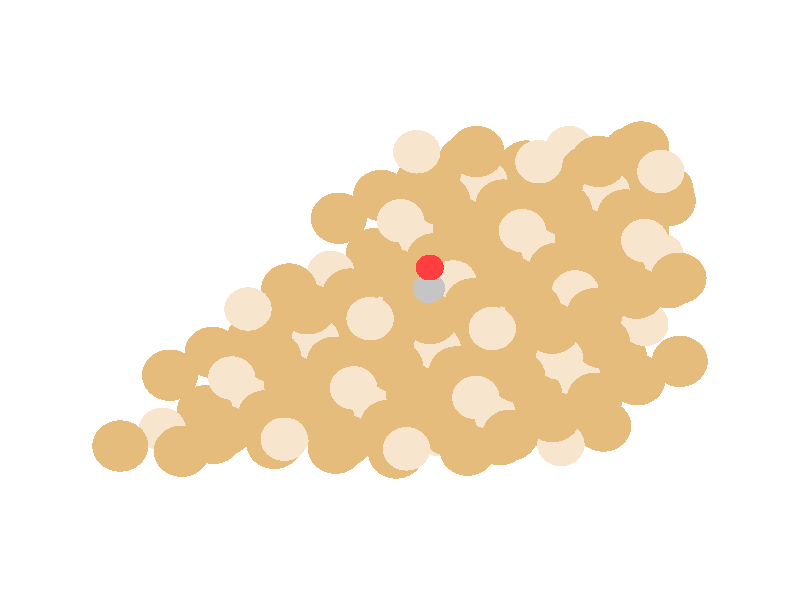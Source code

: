 #include "colors.inc"
#include "finish.inc"

global_settings {assumed_gamma 1 max_trace_level 6}
background {color White}
camera {orthographic
  right -33.46*x up 27.37*y
  direction 1.00*z
  location <0,0,50.00> look_at <0,0,0>}
light_source {<  2.00,   3.00,  40.00> color White
  area_light <0.70, 0, 0>, <0, 0.70, 0>, 3, 3
  adaptive 1 jitter}

#declare simple = finish {phong 0.7}
#declare pale = finish {ambient .5 diffuse .85 roughness .001 specular 0.200 }
#declare intermediate = finish {ambient 0.3 diffuse 0.6 specular 0.10 roughness 0.04 }
#declare vmd = finish {ambient .0 diffuse .65 phong 0.1 phong_size 40. specular 0.500 }
#declare jmol = finish {ambient .2 diffuse .6 specular 1 roughness .001 metallic}
#declare ase2 = finish {ambient 0.05 brilliance 3 diffuse 0.6 metallic specular 0.70 roughness 0.04 reflection 0.15}
#declare ase3 = finish {ambient .15 brilliance 2 diffuse .6 metallic specular 1. roughness .001 reflection .0}
#declare glass = finish {ambient .05 diffuse .3 specular 1. roughness .001}
#declare glass2 = finish {ambient .0 diffuse .3 specular 1. reflection .25 roughness .001}
#declare Rcell = 0.070;
#declare Rbond = 0.100;

#macro atom(LOC, R, COL, TRANS, FIN)
  sphere{LOC, R texture{pigment{color COL transmit TRANS} finish{FIN}}}
#end
#macro constrain(LOC, R, COL, TRANS FIN)
union{torus{R, Rcell rotate 45*z texture{pigment{color COL transmit TRANS} finish{FIN}}}
      torus{R, Rcell rotate -45*z texture{pigment{color COL transmit TRANS} finish{FIN}}}
      translate LOC}
#end

atom(<-11.70,  -6.66,  -1.03>, 1.17, rgb <0.78, 0.50, 0.20>, 0.0, simple) // #0 
atom(< -8.16,  -5.06,  -4.42>, 1.17, rgb <0.78, 0.50, 0.20>, 0.0, simple) // #1 
atom(< -7.38,  -5.96,  -2.12>, 1.17, rgb <0.78, 0.50, 0.20>, 0.0, simple) // #2 
atom(< -9.13,  -6.90,  -0.50>, 1.17, rgb <0.78, 0.50, 0.20>, 0.0, simple) // #3 
atom(< -5.62,  -5.28,  -3.89>, 1.17, rgb <0.78, 0.50, 0.20>, 0.0, simple) // #4 
atom(< -9.62,  -3.43,  -3.18>, 1.17, rgb <0.78, 0.50, 0.20>, 0.0, simple) // #5 
atom(< -7.04,  -3.56,  -2.73>, 0.99, rgb <0.94, 0.78, 0.62>, 0.0, simple) // #6 
atom(< -9.94,  -5.90,  -2.64>, 0.99, rgb <0.94, 0.78, 0.62>, 0.0, simple) // #7 
atom(< -4.61,  -3.37,  -7.88>, 1.17, rgb <0.78, 0.50, 0.20>, 0.0, simple) // #8 
atom(< -1.06,  -1.69, -11.34>, 1.17, rgb <0.78, 0.50, 0.20>, 0.0, simple) // #9 
atom(< -3.83,  -4.43,  -5.64>, 1.17, rgb <0.78, 0.50, 0.20>, 0.0, simple) // #10 
atom(< -0.28,  -2.75,  -9.09>, 1.17, rgb <0.78, 0.50, 0.20>, 0.0, simple) // #11 
atom(< -2.07,  -3.59,  -7.35>, 1.17, rgb <0.78, 0.50, 0.20>, 0.0, simple) // #12 
atom(<  1.48,  -1.91, -10.81>, 1.17, rgb <0.78, 0.50, 0.20>, 0.0, simple) // #13 
atom(< -5.26,  -6.54,  -6.13>, 1.17, rgb <0.78, 0.50, 0.20>, 0.0, simple) // #14 
atom(< -1.71,  -4.85,  -9.59>, 1.17, rgb <0.78, 0.50, 0.20>, 0.0, simple) // #15 
atom(< -6.04,  -5.48,  -8.38>, 1.17, rgb <0.78, 0.50, 0.20>, 0.0, simple) // #16 
atom(< -2.53,   0.00, -10.04>, 1.17, rgb <0.78, 0.50, 0.20>, 0.0, simple) // #17 
atom(< -7.80,  -6.31,  -6.66>, 1.17, rgb <0.78, 0.50, 0.20>, 0.0, simple) // #18 
atom(< -4.25,  -4.63, -10.12>, 1.17, rgb <0.78, 0.50, 0.20>, 0.0, simple) // #19 
atom(< -4.64,   0.50,  -6.14>, 1.17, rgb <0.78, 0.50, 0.20>, 0.0, simple) // #20 
atom(< -1.10,   2.11,  -9.54>, 1.17, rgb <0.78, 0.50, 0.20>, 0.0, simple) // #21 
atom(< -3.86,  -0.40,  -3.78>, 1.17, rgb <0.78, 0.50, 0.20>, 0.0, simple) // #22 
atom(< -0.32,   1.21,  -7.24>, 1.17, rgb <0.78, 0.50, 0.20>, 0.0, simple) // #23 
atom(< -2.08,   0.27,  -5.61>, 1.17, rgb <0.78, 0.50, 0.20>, 0.0, simple) // #24 
atom(<  1.44,   1.88,  -9.01>, 1.17, rgb <0.78, 0.50, 0.20>, 0.0, simple) // #25 
atom(< -5.30,  -2.61,  -4.26>, 1.17, rgb <0.78, 0.50, 0.20>, 0.0, simple) // #26 
atom(< -1.76,  -1.06,  -7.79>, 1.17, rgb <0.78, 0.50, 0.20>, 0.0, simple) // #27 
atom(< -6.07,  -1.74,  -6.65>, 1.17, rgb <0.78, 0.50, 0.20>, 0.0, simple) // #28 
atom(< -2.56,   3.73,  -8.29>, 1.17, rgb <0.78, 0.50, 0.20>, 0.0, simple) // #29 
atom(< -7.84,  -2.39,  -4.80>, 1.17, rgb <0.78, 0.50, 0.20>, 0.0, simple) // #30 
atom(< -4.29,  -0.84,  -8.32>, 1.17, rgb <0.78, 0.50, 0.20>, 0.0, simple) // #31 
atom(< -3.48,  -5.70,  -7.86>, 0.99, rgb <0.94, 0.78, 0.62>, 0.0, simple) // #32 
atom(<  0.03,  -0.22,  -9.51>, 0.99, rgb <0.94, 0.78, 0.62>, 0.0, simple) // #33 
atom(< -6.39,  -4.21,  -6.16>, 0.99, rgb <0.94, 0.78, 0.62>, 0.0, simple) // #34 
atom(< -2.84,  -2.53,  -9.62>, 0.99, rgb <0.94, 0.78, 0.62>, 0.0, simple) // #35 
atom(< -3.54,  -1.76,  -5.90>, 0.99, rgb <0.94, 0.78, 0.62>, 0.0, simple) // #36 
atom(<  0.02,   3.61,  -7.85>, 0.99, rgb <0.94, 0.78, 0.62>, 0.0, simple) // #37 
atom(< -6.36,  -0.41,  -4.62>, 0.99, rgb <0.94, 0.78, 0.62>, 0.0, simple) // #38 
atom(< -2.89,   1.26,  -7.75>, 0.99, rgb <0.94, 0.78, 0.62>, 0.0, simple) // #39 
atom(<  2.45,   3.79, -13.00>, 1.17, rgb <0.78, 0.50, 0.20>, 0.0, simple) // #40 
atom(<  6.00,   5.48, -16.46>, 1.17, rgb <0.78, 0.50, 0.20>, 0.0, simple) // #41 
atom(<  3.23,   2.73, -10.75>, 1.17, rgb <0.78, 0.50, 0.20>, 0.0, simple) // #42 
atom(<  6.78,   4.42, -14.21>, 1.17, rgb <0.78, 0.50, 0.20>, 0.0, simple) // #43 
atom(<  4.99,   3.57, -12.47>, 1.17, rgb <0.78, 0.50, 0.20>, 0.0, simple) // #44 
atom(<  8.54,   5.25, -15.93>, 1.17, rgb <0.78, 0.50, 0.20>, 0.0, simple) // #45 
atom(<  1.79,   0.63, -11.25>, 1.17, rgb <0.78, 0.50, 0.20>, 0.0, simple) // #46 
atom(<  5.34,   2.31, -14.71>, 1.17, rgb <0.78, 0.50, 0.20>, 0.0, simple) // #47 
atom(<  1.02,   1.69, -13.50>, 1.17, rgb <0.78, 0.50, 0.20>, 0.0, simple) // #48 
atom(< -0.74,   0.85, -11.78>, 1.17, rgb <0.78, 0.50, 0.20>, 0.0, simple) // #49 
atom(<  2.81,   2.53, -15.24>, 1.17, rgb <0.78, 0.50, 0.20>, 0.0, simple) // #50 
atom(<  3.20,   6.77,  -8.89>, 1.17, rgb <0.78, 0.50, 0.20>, 0.0, simple) // #51 
atom(<  1.76,   4.55,  -9.37>, 1.17, rgb <0.78, 0.50, 0.20>, 0.0, simple) // #52 
atom(<  5.30,   6.11, -12.90>, 1.17, rgb <0.78, 0.50, 0.20>, 0.0, simple) // #53 
atom(<  0.99,   5.42, -11.77>, 1.17, rgb <0.78, 0.50, 0.20>, 0.0, simple) // #54 
atom(< -0.79,   4.77,  -9.91>, 1.17, rgb <0.78, 0.50, 0.20>, 0.0, simple) // #55 
atom(<  2.76,   6.33, -13.43>, 1.17, rgb <0.78, 0.50, 0.20>, 0.0, simple) // #56 
atom(<  3.58,   1.47, -12.97>, 0.99, rgb <0.94, 0.78, 0.62>, 0.0, simple) // #57 
atom(<  7.08,   6.95, -14.63>, 0.99, rgb <0.94, 0.78, 0.62>, 0.0, simple) // #58 
atom(<  0.67,   2.95, -11.27>, 0.99, rgb <0.94, 0.78, 0.62>, 0.0, simple) // #59 
atom(<  4.22,   4.64, -14.73>, 0.99, rgb <0.94, 0.78, 0.62>, 0.0, simple) // #60 
atom(<  3.51,   5.41, -11.01>, 0.99, rgb <0.94, 0.78, 0.62>, 0.0, simple) // #61 
atom(<  0.70,   6.76,  -9.73>, 0.99, rgb <0.94, 0.78, 0.62>, 0.0, simple) // #62 
atom(< -3.05,  -5.50,  -3.36>, 1.17, rgb <0.78, 0.50, 0.20>, 0.0, simple) // #63 
atom(< -2.27,  -6.40,  -1.06>, 1.17, rgb <0.78, 0.50, 0.20>, 0.0, simple) // #64 
atom(< -0.51,  -5.73,  -2.83>, 1.17, rgb <0.78, 0.50, 0.20>, 0.0, simple) // #65 
atom(< -4.51,  -3.88,  -2.12>, 1.17, rgb <0.78, 0.50, 0.20>, 0.0, simple) // #66 
atom(< -1.94,  -4.01,  -1.67>, 0.99, rgb <0.94, 0.78, 0.62>, 0.0, simple) // #67 
atom(< -4.84,  -6.35,  -1.58>, 0.99, rgb <0.94, 0.78, 0.62>, 0.0, simple) // #68 
atom(<  0.50,  -3.82,  -6.82>, 1.17, rgb <0.78, 0.50, 0.20>, 0.0, simple) // #69 
atom(<  4.05,  -2.13, -10.28>, 1.17, rgb <0.78, 0.50, 0.20>, 0.0, simple) // #70 
atom(<  1.27,  -4.88,  -4.57>, 1.17, rgb <0.78, 0.50, 0.20>, 0.0, simple) // #71 
atom(<  4.82,  -3.19,  -8.03>, 1.17, rgb <0.78, 0.50, 0.20>, 0.0, simple) // #72 
atom(<  3.04,  -4.04,  -6.29>, 1.17, rgb <0.78, 0.50, 0.20>, 0.0, simple) // #73 
atom(<  6.59,  -2.36,  -9.75>, 1.17, rgb <0.78, 0.50, 0.20>, 0.0, simple) // #74 
atom(< -0.16,  -6.98,  -5.07>, 1.17, rgb <0.78, 0.50, 0.20>, 0.0, simple) // #75 
atom(<  3.39,  -5.30,  -8.53>, 1.17, rgb <0.78, 0.50, 0.20>, 0.0, simple) // #76 
atom(< -0.93,  -5.92,  -7.32>, 1.17, rgb <0.78, 0.50, 0.20>, 0.0, simple) // #77 
atom(<  2.58,  -0.45,  -8.97>, 1.17, rgb <0.78, 0.50, 0.20>, 0.0, simple) // #78 
atom(< -2.69,  -6.76,  -5.60>, 1.17, rgb <0.78, 0.50, 0.20>, 0.0, simple) // #79 
atom(<  0.86,  -5.08,  -9.06>, 1.17, rgb <0.78, 0.50, 0.20>, 0.0, simple) // #80 
atom(<  0.47,   0.05,  -5.08>, 1.17, rgb <0.78, 0.50, 0.20>, 0.0, simple) // #81 
atom(<  4.01,   1.66,  -8.47>, 1.17, rgb <0.78, 0.50, 0.20>, 0.0, simple) // #82 
atom(<  1.25,  -0.84,  -2.72>, 1.17, rgb <0.78, 0.50, 0.20>, 0.0, simple) // #83 
atom(<  4.78,   0.76,  -6.18>, 1.17, rgb <0.78, 0.50, 0.20>, 0.0, simple) // #84 
atom(<  3.03,  -0.18,  -4.55>, 1.17, rgb <0.78, 0.50, 0.20>, 0.0, simple) // #85 
atom(<  6.55,   1.44,  -7.95>, 1.17, rgb <0.78, 0.50, 0.20>, 0.0, simple) // #86 
atom(< -0.19,  -3.06,  -3.19>, 1.17, rgb <0.78, 0.50, 0.20>, 0.0, simple) // #87 
atom(<  3.35,  -1.50,  -6.73>, 1.17, rgb <0.78, 0.50, 0.20>, 0.0, simple) // #88 
atom(< -0.96,  -2.19,  -5.59>, 1.17, rgb <0.78, 0.50, 0.20>, 0.0, simple) // #89 
atom(<  2.55,   3.28,  -7.23>, 1.17, rgb <0.78, 0.50, 0.20>, 0.0, simple) // #90 
atom(< -2.74,  -2.84,  -3.74>, 1.17, rgb <0.78, 0.50, 0.20>, 0.0, simple) // #91 
atom(<  0.81,  -1.28,  -7.26>, 1.17, rgb <0.78, 0.50, 0.20>, 0.0, simple) // #92 
atom(<  1.63,  -6.14,  -6.80>, 0.99, rgb <0.94, 0.78, 0.62>, 0.0, simple) // #93 
atom(<  5.13,  -0.66,  -8.45>, 0.99, rgb <0.94, 0.78, 0.62>, 0.0, simple) // #94 
atom(< -1.28,  -4.66,  -5.10>, 0.99, rgb <0.94, 0.78, 0.62>, 0.0, simple) // #95 
atom(<  2.27,  -2.97,  -8.55>, 0.99, rgb <0.94, 0.78, 0.62>, 0.0, simple) // #96 
atom(<  1.56,  -2.20,  -4.84>, 0.99, rgb <0.94, 0.78, 0.62>, 0.0, simple) // #97 
atom(<  5.12,   3.16,  -6.79>, 0.99, rgb <0.94, 0.78, 0.62>, 0.0, simple) // #98 
atom(< -1.25,  -0.85,  -3.55>, 0.99, rgb <0.94, 0.78, 0.62>, 0.0, simple) // #99 
atom(<  2.22,   0.82,  -6.69>, 0.99, rgb <0.94, 0.78, 0.62>, 0.0, simple) // #100 
atom(<  7.56,   3.34, -11.93>, 1.17, rgb <0.78, 0.50, 0.20>, 0.0, simple) // #101 
atom(< 11.11,   5.03, -15.39>, 1.17, rgb <0.78, 0.50, 0.20>, 0.0, simple) // #102 
atom(<  8.33,   2.29,  -9.69>, 1.17, rgb <0.78, 0.50, 0.20>, 0.0, simple) // #103 
atom(< 10.10,   3.12, -11.41>, 1.17, rgb <0.78, 0.50, 0.20>, 0.0, simple) // #104 
atom(<  6.90,   0.18, -10.19>, 1.17, rgb <0.78, 0.50, 0.20>, 0.0, simple) // #105 
atom(< 10.45,   1.86, -13.65>, 1.17, rgb <0.78, 0.50, 0.20>, 0.0, simple) // #106 
atom(<  6.13,   1.24, -12.43>, 1.17, rgb <0.78, 0.50, 0.20>, 0.0, simple) // #107 
atom(<  9.63,   6.72, -14.09>, 1.17, rgb <0.78, 0.50, 0.20>, 0.0, simple) // #108 
atom(<  4.36,   0.40, -10.72>, 1.17, rgb <0.78, 0.50, 0.20>, 0.0, simple) // #109 
atom(<  7.91,   2.09, -14.17>, 1.17, rgb <0.78, 0.50, 0.20>, 0.0, simple) // #110 
atom(<  8.31,   6.32,  -7.83>, 1.17, rgb <0.78, 0.50, 0.20>, 0.0, simple) // #111 
atom(< 10.09,   6.98,  -9.66>, 1.17, rgb <0.78, 0.50, 0.20>, 0.0, simple) // #112 
atom(<  6.86,   4.11,  -8.31>, 1.17, rgb <0.78, 0.50, 0.20>, 0.0, simple) // #113 
atom(< 10.41,   5.66, -11.84>, 1.17, rgb <0.78, 0.50, 0.20>, 0.0, simple) // #114 
atom(<  6.10,   4.97, -10.71>, 1.17, rgb <0.78, 0.50, 0.20>, 0.0, simple) // #115 
atom(<  4.32,   4.33,  -8.85>, 1.17, rgb <0.78, 0.50, 0.20>, 0.0, simple) // #116 
atom(<  7.87,   5.88, -12.37>, 1.17, rgb <0.78, 0.50, 0.20>, 0.0, simple) // #117 
atom(<  8.68,   1.02, -11.91>, 0.99, rgb <0.94, 0.78, 0.62>, 0.0, simple) // #118 
atom(<  5.78,   2.50, -10.21>, 0.99, rgb <0.94, 0.78, 0.62>, 0.0, simple) // #119 
atom(<  9.33,   4.19, -13.67>, 0.99, rgb <0.94, 0.78, 0.62>, 0.0, simple) // #120 
atom(<  8.62,   4.96,  -9.95>, 0.99, rgb <0.94, 0.78, 0.62>, 0.0, simple) // #121 
atom(<  5.81,   6.31,  -8.67>, 0.99, rgb <0.94, 0.78, 0.62>, 0.0, simple) // #122 
atom(<  2.06,  -5.95,  -2.30>, 1.17, rgb <0.78, 0.50, 0.20>, 0.0, simple) // #123 
atom(<  2.83,  -6.85,   0.00>, 1.17, rgb <0.78, 0.50, 0.20>, 0.0, simple) // #124 
atom(<  4.60,  -6.17,  -1.77>, 1.17, rgb <0.78, 0.50, 0.20>, 0.0, simple) // #125 
atom(<  0.59,  -4.33,  -1.06>, 1.17, rgb <0.78, 0.50, 0.20>, 0.0, simple) // #126 
atom(<  3.17,  -4.45,  -0.61>, 0.99, rgb <0.94, 0.78, 0.62>, 0.0, simple) // #127 
atom(<  0.27,  -6.79,  -0.51>, 0.99, rgb <0.94, 0.78, 0.62>, 0.0, simple) // #128 
atom(<  1.21,   0.54,  -1.45>, 0.68, rgb <0.56, 0.56, 0.56>, 0.0, simple) // #129 
atom(<  1.24,   1.48,  -0.77>, 0.59, rgb <1.00, 0.05, 0.05>, 0.0, simple) // #130 
atom(<  5.61,  -4.27,  -5.76>, 1.17, rgb <0.78, 0.50, 0.20>, 0.0, simple) // #131 
atom(<  9.16,  -2.58,  -9.22>, 1.17, rgb <0.78, 0.50, 0.20>, 0.0, simple) // #132 
atom(<  6.38,  -5.32,  -3.51>, 1.17, rgb <0.78, 0.50, 0.20>, 0.0, simple) // #133 
atom(<  9.93,  -3.64,  -6.97>, 1.17, rgb <0.78, 0.50, 0.20>, 0.0, simple) // #134 
atom(<  8.15,  -4.49,  -5.23>, 1.17, rgb <0.78, 0.50, 0.20>, 0.0, simple) // #135 
atom(< 11.70,  -2.80,  -8.69>, 1.17, rgb <0.78, 0.50, 0.20>, 0.0, simple) // #136 
atom(<  8.50,  -5.75,  -7.47>, 1.17, rgb <0.78, 0.50, 0.20>, 0.0, simple) // #137 
atom(<  4.18,  -6.37,  -6.26>, 1.17, rgb <0.78, 0.50, 0.20>, 0.0, simple) // #138 
atom(<  7.68,  -0.89,  -7.91>, 1.17, rgb <0.78, 0.50, 0.20>, 0.0, simple) // #139 
atom(<  5.96,  -5.52,  -8.00>, 1.17, rgb <0.78, 0.50, 0.20>, 0.0, simple) // #140 
atom(<  5.57,  -0.39,  -4.02>, 1.17, rgb <0.78, 0.50, 0.20>, 0.0, simple) // #141 
atom(<  9.12,   1.21,  -7.41>, 1.17, rgb <0.78, 0.50, 0.20>, 0.0, simple) // #142 
atom(<  6.36,  -1.29,  -1.66>, 1.17, rgb <0.78, 0.50, 0.20>, 0.0, simple) // #143 
atom(<  9.89,   0.31,  -5.11>, 1.17, rgb <0.78, 0.50, 0.20>, 0.0, simple) // #144 
atom(<  8.14,  -0.63,  -3.49>, 1.17, rgb <0.78, 0.50, 0.20>, 0.0, simple) // #145 
atom(< 11.65,   0.99,  -6.89>, 1.17, rgb <0.78, 0.50, 0.20>, 0.0, simple) // #146 
atom(<  4.91,  -3.50,  -2.13>, 1.17, rgb <0.78, 0.50, 0.20>, 0.0, simple) // #147 
atom(<  8.46,  -1.95,  -5.67>, 1.17, rgb <0.78, 0.50, 0.20>, 0.0, simple) // #148 
atom(<  4.15,  -2.64,  -4.53>, 1.17, rgb <0.78, 0.50, 0.20>, 0.0, simple) // #149 
atom(<  7.65,   2.84,  -6.17>, 1.17, rgb <0.78, 0.50, 0.20>, 0.0, simple) // #150 
atom(<  2.37,  -3.28,  -2.67>, 1.17, rgb <0.78, 0.50, 0.20>, 0.0, simple) // #151 
atom(<  5.92,  -1.73,  -6.19>, 1.17, rgb <0.78, 0.50, 0.20>, 0.0, simple) // #152 
atom(<  6.73,  -6.59,  -5.73>, 0.99, rgb <0.94, 0.78, 0.62>, 0.0, simple) // #153 
atom(< 10.24,  -1.11,  -7.39>, 0.99, rgb <0.94, 0.78, 0.62>, 0.0, simple) // #154 
atom(<  3.83,  -5.11,  -4.03>, 0.99, rgb <0.94, 0.78, 0.62>, 0.0, simple) // #155 
atom(<  7.38,  -3.42,  -7.49>, 0.99, rgb <0.94, 0.78, 0.62>, 0.0, simple) // #156 
atom(<  6.67,  -2.65,  -3.78>, 0.99, rgb <0.94, 0.78, 0.62>, 0.0, simple) // #157 
atom(< 10.23,   2.71,  -5.73>, 0.99, rgb <0.94, 0.78, 0.62>, 0.0, simple) // #158 
atom(<  3.86,  -1.30,  -2.49>, 0.99, rgb <0.94, 0.78, 0.62>, 0.0, simple) // #159 
atom(<  7.33,   0.37,  -5.63>, 0.99, rgb <0.94, 0.78, 0.62>, 0.0, simple) // #160 
atom(< 11.23,   0.79, -11.37>, 1.17, rgb <0.78, 0.50, 0.20>, 0.0, simple) // #161 
atom(<  9.47,  -0.04,  -9.65>, 1.17, rgb <0.78, 0.50, 0.20>, 0.0, simple) // #162 
atom(< 11.20,   4.53,  -9.65>, 1.17, rgb <0.78, 0.50, 0.20>, 0.0, simple) // #163 
atom(<  9.43,   3.88,  -7.79>, 1.17, rgb <0.78, 0.50, 0.20>, 0.0, simple) // #164 
atom(< 10.88,   2.06,  -9.15>, 0.99, rgb <0.94, 0.78, 0.62>, 0.0, simple) // #165 
atom(< 10.91,   5.86,  -7.61>, 0.99, rgb <0.94, 0.78, 0.62>, 0.0, simple) // #166 
